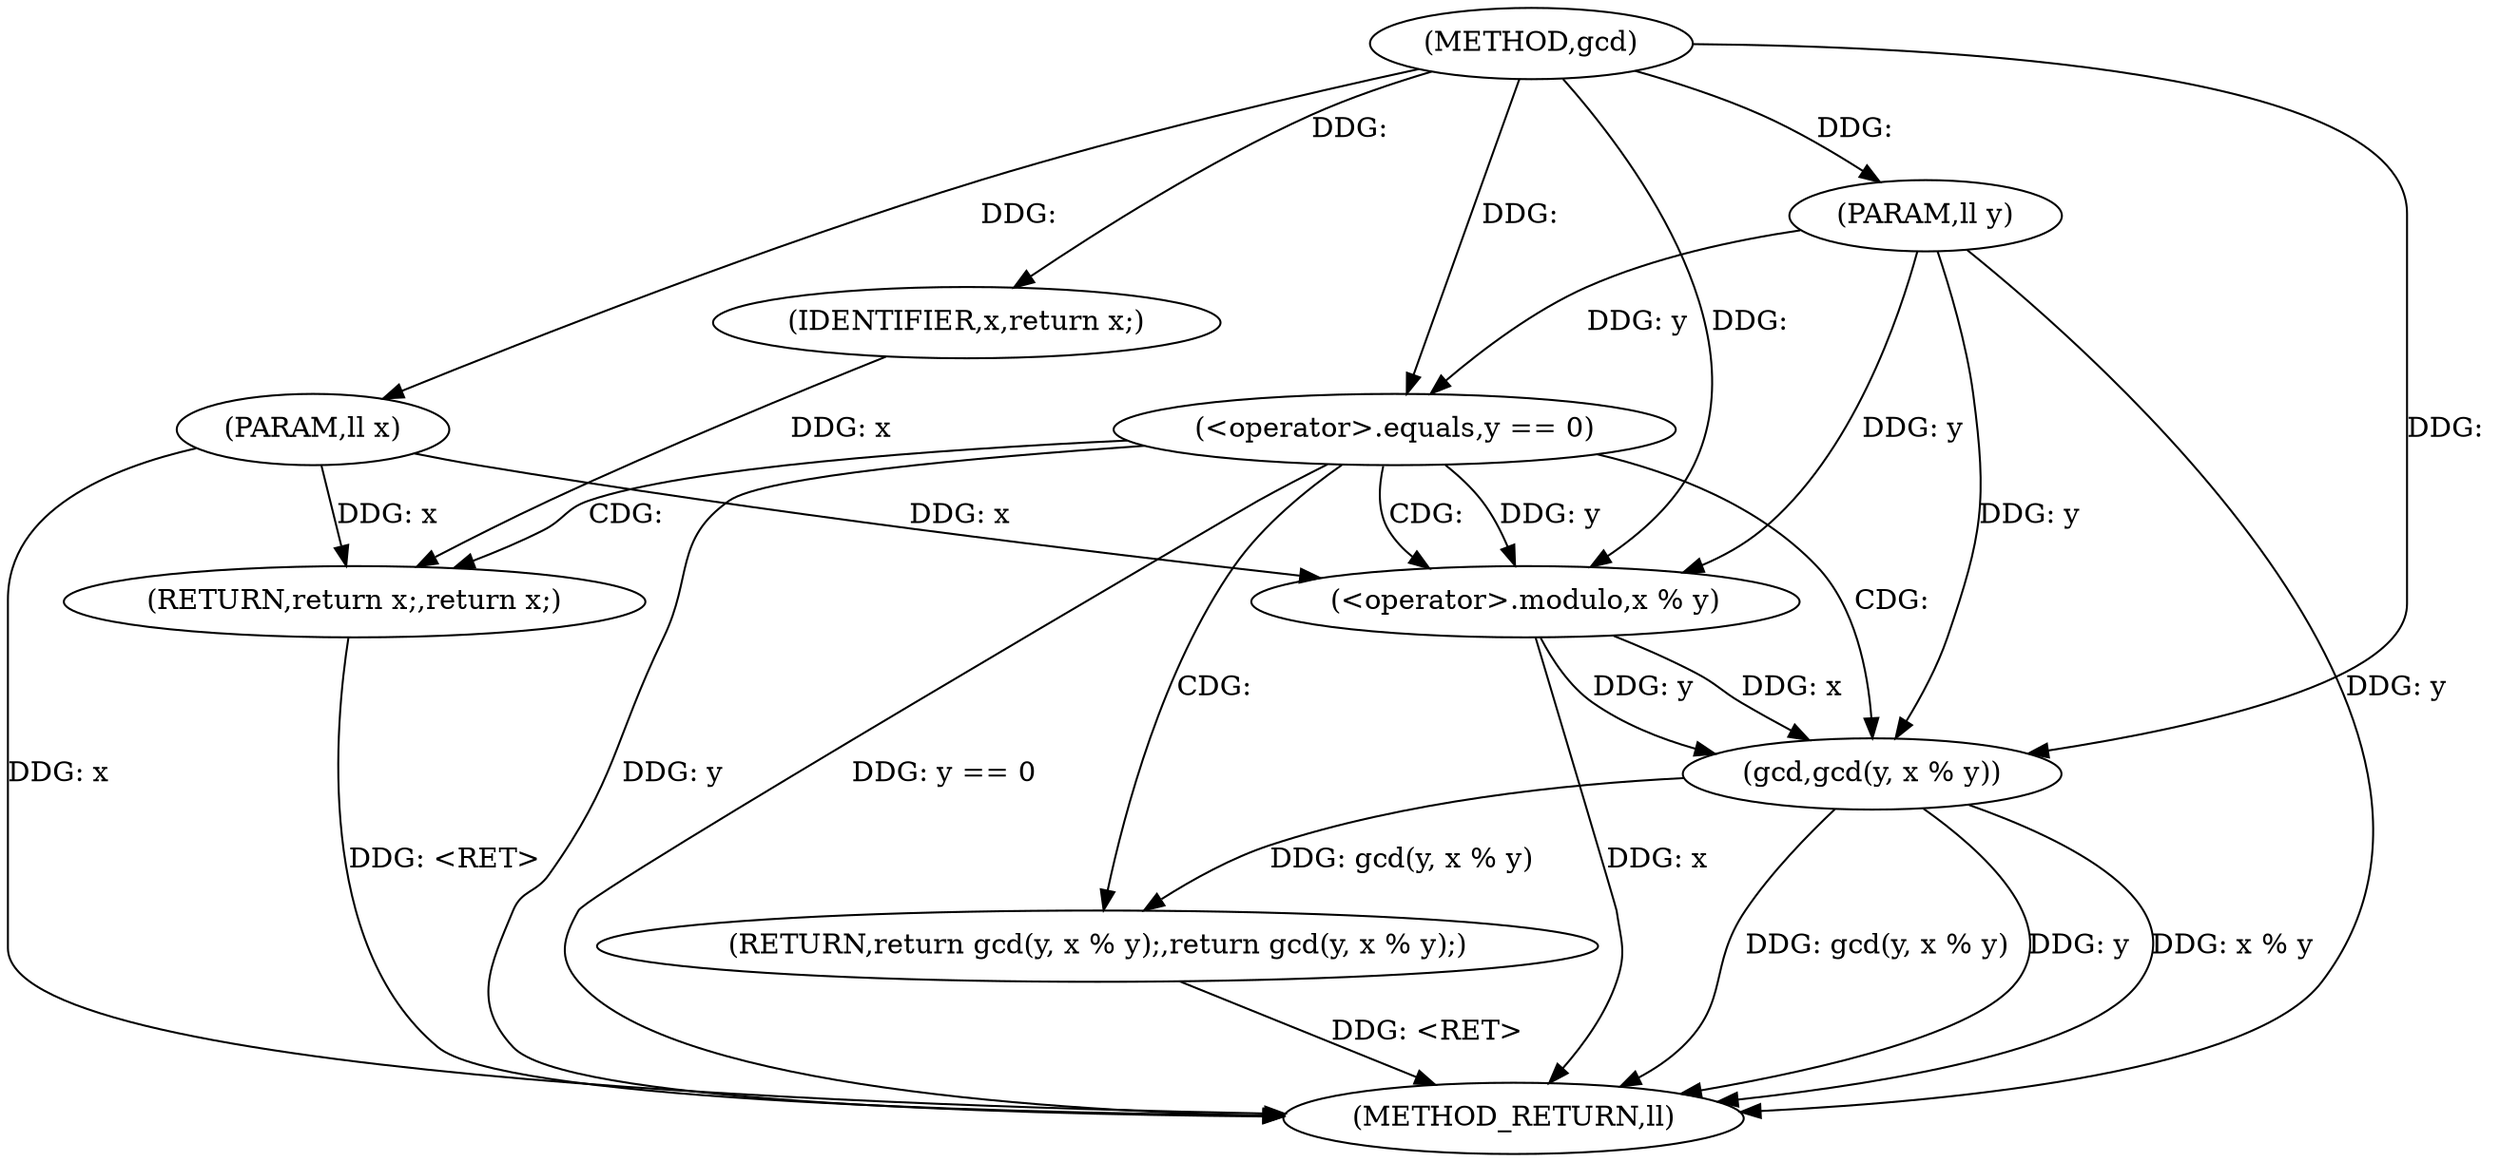 digraph "gcd" {  
"1000351" [label = "(METHOD,gcd)" ]
"1000370" [label = "(METHOD_RETURN,ll)" ]
"1000352" [label = "(PARAM,ll x)" ]
"1000353" [label = "(PARAM,ll y)" ]
"1000356" [label = "(<operator>.equals,y == 0)" ]
"1000360" [label = "(RETURN,return x;,return x;)" ]
"1000361" [label = "(IDENTIFIER,x,return x;)" ]
"1000364" [label = "(RETURN,return gcd(y, x % y);,return gcd(y, x % y);)" ]
"1000365" [label = "(gcd,gcd(y, x % y))" ]
"1000367" [label = "(<operator>.modulo,x % y)" ]
  "1000360" -> "1000370"  [ label = "DDG: <RET>"] 
  "1000364" -> "1000370"  [ label = "DDG: <RET>"] 
  "1000352" -> "1000370"  [ label = "DDG: x"] 
  "1000353" -> "1000370"  [ label = "DDG: y"] 
  "1000356" -> "1000370"  [ label = "DDG: y"] 
  "1000356" -> "1000370"  [ label = "DDG: y == 0"] 
  "1000365" -> "1000370"  [ label = "DDG: y"] 
  "1000367" -> "1000370"  [ label = "DDG: x"] 
  "1000365" -> "1000370"  [ label = "DDG: x % y"] 
  "1000365" -> "1000370"  [ label = "DDG: gcd(y, x % y)"] 
  "1000351" -> "1000352"  [ label = "DDG: "] 
  "1000351" -> "1000353"  [ label = "DDG: "] 
  "1000353" -> "1000356"  [ label = "DDG: y"] 
  "1000351" -> "1000356"  [ label = "DDG: "] 
  "1000361" -> "1000360"  [ label = "DDG: x"] 
  "1000352" -> "1000360"  [ label = "DDG: x"] 
  "1000351" -> "1000361"  [ label = "DDG: "] 
  "1000365" -> "1000364"  [ label = "DDG: gcd(y, x % y)"] 
  "1000367" -> "1000365"  [ label = "DDG: y"] 
  "1000353" -> "1000365"  [ label = "DDG: y"] 
  "1000351" -> "1000365"  [ label = "DDG: "] 
  "1000367" -> "1000365"  [ label = "DDG: x"] 
  "1000352" -> "1000367"  [ label = "DDG: x"] 
  "1000351" -> "1000367"  [ label = "DDG: "] 
  "1000356" -> "1000367"  [ label = "DDG: y"] 
  "1000353" -> "1000367"  [ label = "DDG: y"] 
  "1000356" -> "1000364"  [ label = "CDG: "] 
  "1000356" -> "1000360"  [ label = "CDG: "] 
  "1000356" -> "1000367"  [ label = "CDG: "] 
  "1000356" -> "1000365"  [ label = "CDG: "] 
}
